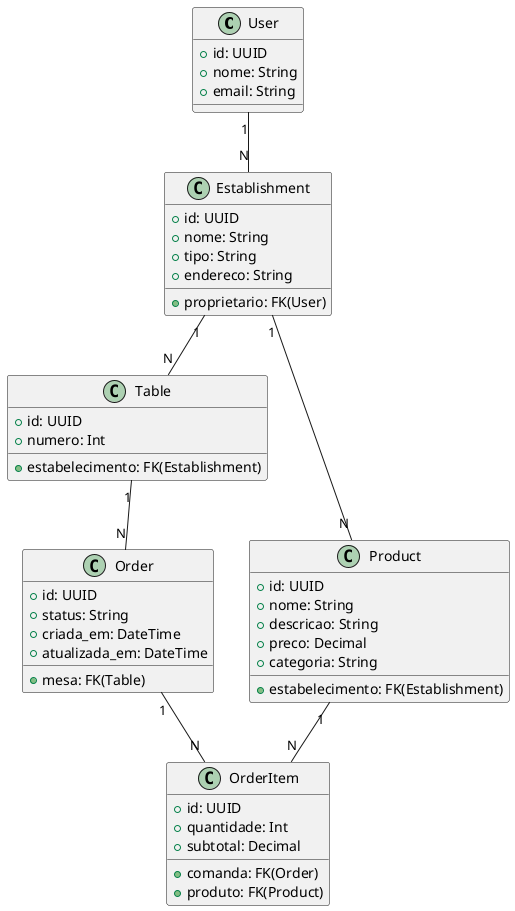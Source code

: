 @startuml
class User {
  +id: UUID
  +nome: String
  +email: String
}

class Establishment {
  +id: UUID
  +nome: String
  +tipo: String
  +endereco: String
  +proprietario: FK(User)
}

class Table {
  +id: UUID
  +numero: Int
  +estabelecimento: FK(Establishment)
}

class Order {
  +id: UUID
  +mesa: FK(Table)
  +status: String
  +criada_em: DateTime
  +atualizada_em: DateTime
}

class Product {
  +id: UUID
  +nome: String
  +descricao: String
  +preco: Decimal
  +categoria: String
  +estabelecimento: FK(Establishment)
}

class OrderItem {
  +id: UUID
  +comanda: FK(Order)
  +produto: FK(Product)
  +quantidade: Int
  +subtotal: Decimal
}

User "1" -- "N" Establishment
Establishment "1" -- "N" Table
Table "1" -- "N" Order
Order "1" -- "N" OrderItem
Product "1" -- "N" OrderItem
Establishment "1" -- "N" Product
@enduml
